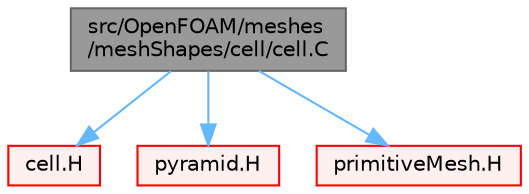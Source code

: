 digraph "src/OpenFOAM/meshes/meshShapes/cell/cell.C"
{
 // LATEX_PDF_SIZE
  bgcolor="transparent";
  edge [fontname=Helvetica,fontsize=10,labelfontname=Helvetica,labelfontsize=10];
  node [fontname=Helvetica,fontsize=10,shape=box,height=0.2,width=0.4];
  Node1 [id="Node000001",label="src/OpenFOAM/meshes\l/meshShapes/cell/cell.C",height=0.2,width=0.4,color="gray40", fillcolor="grey60", style="filled", fontcolor="black",tooltip=" "];
  Node1 -> Node2 [id="edge1_Node000001_Node000002",color="steelblue1",style="solid",tooltip=" "];
  Node2 [id="Node000002",label="cell.H",height=0.2,width=0.4,color="red", fillcolor="#FFF0F0", style="filled",URL="$cell_8H.html",tooltip=" "];
  Node1 -> Node216 [id="edge2_Node000001_Node000216",color="steelblue1",style="solid",tooltip=" "];
  Node216 [id="Node000216",label="pyramid.H",height=0.2,width=0.4,color="red", fillcolor="#FFF0F0", style="filled",URL="$pyramid_8H.html",tooltip=" "];
  Node1 -> Node218 [id="edge3_Node000001_Node000218",color="steelblue1",style="solid",tooltip=" "];
  Node218 [id="Node000218",label="primitiveMesh.H",height=0.2,width=0.4,color="red", fillcolor="#FFF0F0", style="filled",URL="$primitiveMesh_8H.html",tooltip=" "];
}
